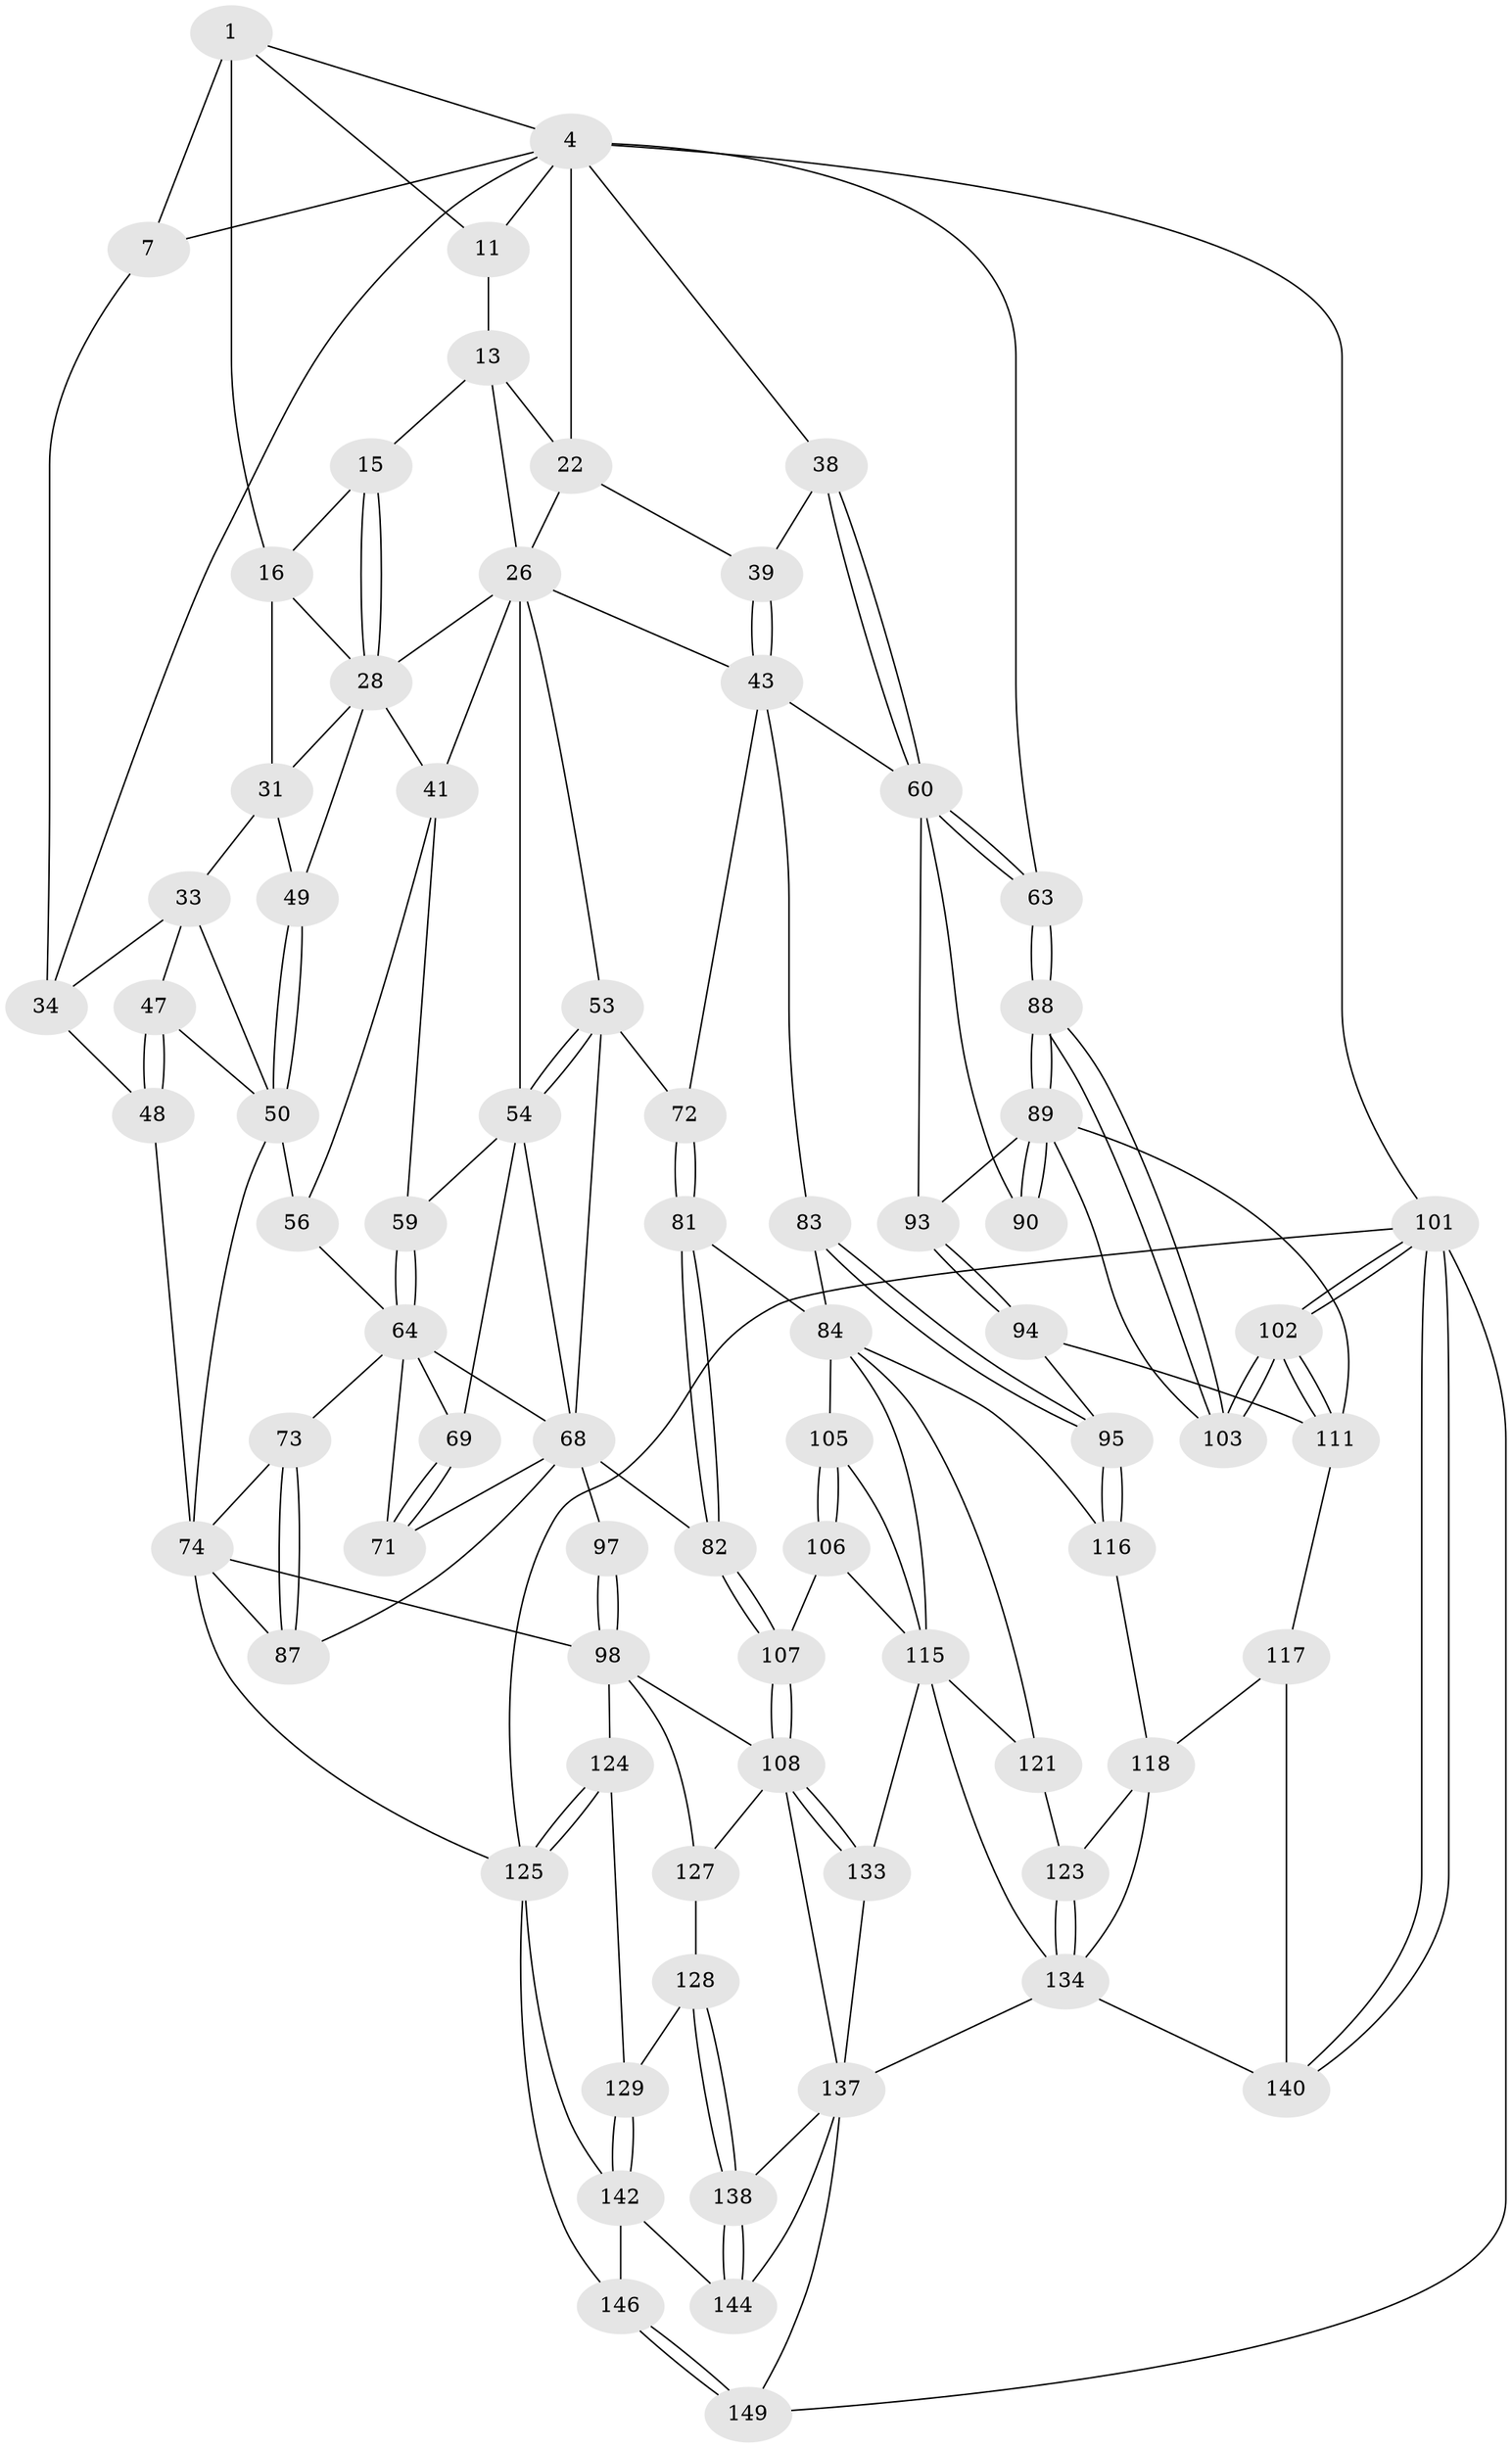 // original degree distribution, {3: 0.013333333333333334, 5: 0.56, 4: 0.22, 6: 0.20666666666666667}
// Generated by graph-tools (version 1.1) at 2025/17/03/09/25 04:17:18]
// undirected, 75 vertices, 177 edges
graph export_dot {
graph [start="1"]
  node [color=gray90,style=filled];
  1 [pos="+0.3386442760975448+0",super="+8+2"];
  4 [pos="+0.8410496969636115+0",super="+5+10"];
  7 [pos="+0.02307040324870835+0",super="+9"];
  11 [pos="+0.6655536140005109+0.020241416692098807",super="+12"];
  13 [pos="+0.5594451468263764+0.11758330175489412",super="+21+14"];
  15 [pos="+0.399808920548854+0.0974150679934994"];
  16 [pos="+0.37306912670877435+0.012162948808645812",super="+20"];
  22 [pos="+0.70152211788129+0.18708511476308792",super="+23"];
  26 [pos="+0.5058374088575778+0.2591504024855968",super="+27+42"];
  28 [pos="+0.3920079326229321+0.1960273811513434",super="+29"];
  31 [pos="+0.2359195504907389+0.25044933627184895",super="+32"];
  33 [pos="+0.08358215885330858+0.23088322471632455",super="+46"];
  34 [pos="+0.06649112042600702+0.1935369738843255",super="+35"];
  38 [pos="+0.8555299692481042+0.306390777854106"];
  39 [pos="+0.7490667199018229+0.2738398279711639"];
  41 [pos="+0.29642249433513007+0.34271274247496153",super="+55"];
  43 [pos="+0.678929295926446+0.43512754429708467",super="+44+62"];
  47 [pos="+0+0.4498383889373374"];
  48 [pos="+0+0.5467706865459744"];
  49 [pos="+0.165427870364577+0.34445254871525166"];
  50 [pos="+0.16010491030063137+0.3852708223903956",super="+51"];
  53 [pos="+0.4980566418317293+0.3788244598780832",super="+67"];
  54 [pos="+0.38655727044615906+0.35411274976901025",super="+57"];
  56 [pos="+0.24408165415812352+0.40844285655475765"];
  59 [pos="+0.3143625566116175+0.4111591846711402"];
  60 [pos="+0.8771502150791444+0.39052533997781785",super="+61"];
  63 [pos="+1+0.37662744535274134"];
  64 [pos="+0.3094231459482904+0.46084190492825183",super="+65"];
  68 [pos="+0.45625175496421655+0.46665942216016865",super="+70"];
  69 [pos="+0.3586250791278388+0.4549510273135761"];
  71 [pos="+0.3791593012819093+0.4818944497943958"];
  72 [pos="+0.5323706102353353+0.5298717414154427"];
  73 [pos="+0.21931499294972084+0.5258122944839394"];
  74 [pos="+0.170088528903026+0.5024688137633118",super="+75"];
  81 [pos="+0.5328100818282607+0.5652214811454739"];
  82 [pos="+0.4378500658601109+0.6186436523907693"];
  83 [pos="+0.7006906456945322+0.5268710331591226"];
  84 [pos="+0.6189839987584166+0.6059131430032263",super="+85+113"];
  87 [pos="+0.2196490516084968+0.5271211600577912"];
  88 [pos="+1+0.512769361731057"];
  89 [pos="+1+0.5196828643307985",super="+104"];
  90 [pos="+1+0.5115160492631552"];
  93 [pos="+0.8634808448231652+0.5875592422314325"];
  94 [pos="+0.8203503647638273+0.6272865515285424"];
  95 [pos="+0.8078386072204469+0.6328910537315897"];
  97 [pos="+0.2875904789498513+0.654889859934834"];
  98 [pos="+0.26770512862232476+0.698594842392721",super="+99"];
  101 [pos="+1+1",super="+131"];
  102 [pos="+1+0.8259340674309494"];
  103 [pos="+1+0.6746766626826104"];
  105 [pos="+0.5472045473938452+0.6793155666248172"];
  106 [pos="+0.48981258143005163+0.7619760635227453"];
  107 [pos="+0.44623558504527905+0.7470373477117461"];
  108 [pos="+0.363643120139652+0.7837228980770684",super="+109"];
  111 [pos="+0.9918060674427566+0.7899582770127922",super="+112"];
  115 [pos="+0.618369183437793+0.7057558092920444",super="+120"];
  116 [pos="+0.7830202096778772+0.665338646639841"];
  117 [pos="+0.8572289498975234+0.8413726057360421"];
  118 [pos="+0.852716976137933+0.841145034909465",super="+119"];
  121 [pos="+0.6769697875977787+0.7934553836898257"];
  123 [pos="+0.6980318496778021+0.7963099502482565"];
  124 [pos="+0.10426912595308646+0.7933447847339616"];
  125 [pos="+0+0.8716297109723449",super="+130"];
  127 [pos="+0.2115049227315861+0.8283422529882142"];
  128 [pos="+0.1811584615902025+0.8536706960038684"];
  129 [pos="+0.12444282141861612+0.859661970467152"];
  133 [pos="+0.4201415417739243+0.8928740211708983"];
  134 [pos="+0.7193369658938082+0.9938468915895333",super="+135+136"];
  137 [pos="+0.2944077889361042+0.9013411489772993",super="+139"];
  138 [pos="+0.23739795523596793+0.915382365283194"];
  140 [pos="+1+1",super="+141"];
  142 [pos="+0.12272849257204657+0.8640945208707969",super="+145"];
  144 [pos="+0.1813961826925698+0.9687133128993721"];
  146 [pos="+0.08549596706131446+0.9709365623464552"];
  149 [pos="+0+1"];
  1 -- 16 [weight=2];
  1 -- 4;
  1 -- 7;
  1 -- 11;
  4 -- 101 [weight=2];
  4 -- 38;
  4 -- 7;
  4 -- 22;
  4 -- 63;
  4 -- 11;
  4 -- 34;
  7 -- 34;
  11 -- 13 [weight=2];
  13 -- 22 [weight=2];
  13 -- 26;
  13 -- 15;
  15 -- 16;
  15 -- 28;
  15 -- 28;
  16 -- 31;
  16 -- 28;
  22 -- 39;
  22 -- 26;
  26 -- 41;
  26 -- 28;
  26 -- 54;
  26 -- 43;
  26 -- 53;
  28 -- 49;
  28 -- 41;
  28 -- 31;
  31 -- 33;
  31 -- 49;
  33 -- 34;
  33 -- 47;
  33 -- 50;
  34 -- 48;
  38 -- 39;
  38 -- 60;
  38 -- 60;
  39 -- 43;
  39 -- 43;
  41 -- 56;
  41 -- 59;
  43 -- 72;
  43 -- 83;
  43 -- 60;
  47 -- 48;
  47 -- 48;
  47 -- 50;
  48 -- 74;
  49 -- 50;
  49 -- 50;
  50 -- 56;
  50 -- 74;
  53 -- 54;
  53 -- 54;
  53 -- 72;
  53 -- 68;
  54 -- 59;
  54 -- 68;
  54 -- 69;
  56 -- 64;
  59 -- 64;
  59 -- 64;
  60 -- 63;
  60 -- 63;
  60 -- 90 [weight=2];
  60 -- 93;
  63 -- 88;
  63 -- 88;
  64 -- 69;
  64 -- 68;
  64 -- 71;
  64 -- 73;
  68 -- 97 [weight=2];
  68 -- 82;
  68 -- 71;
  68 -- 87;
  69 -- 71;
  69 -- 71;
  72 -- 81;
  72 -- 81;
  73 -- 74;
  73 -- 87;
  73 -- 87;
  74 -- 87;
  74 -- 125;
  74 -- 98;
  81 -- 82;
  81 -- 82;
  81 -- 84;
  82 -- 107;
  82 -- 107;
  83 -- 84;
  83 -- 95;
  83 -- 95;
  84 -- 105;
  84 -- 116;
  84 -- 121;
  84 -- 115;
  88 -- 89;
  88 -- 89;
  88 -- 103;
  88 -- 103;
  89 -- 90;
  89 -- 90;
  89 -- 111;
  89 -- 93;
  89 -- 103;
  93 -- 94;
  93 -- 94;
  94 -- 95;
  94 -- 111;
  95 -- 116;
  95 -- 116;
  97 -- 98;
  97 -- 98;
  98 -- 124;
  98 -- 127;
  98 -- 108;
  101 -- 102;
  101 -- 102;
  101 -- 140;
  101 -- 140;
  101 -- 149;
  101 -- 125;
  102 -- 103;
  102 -- 103;
  102 -- 111;
  102 -- 111;
  105 -- 106;
  105 -- 106;
  105 -- 115;
  106 -- 107;
  106 -- 115;
  107 -- 108;
  107 -- 108;
  108 -- 133;
  108 -- 133;
  108 -- 137;
  108 -- 127;
  111 -- 117;
  115 -- 133;
  115 -- 134;
  115 -- 121;
  116 -- 118;
  117 -- 118;
  117 -- 140;
  118 -- 134;
  118 -- 123;
  121 -- 123;
  123 -- 134;
  123 -- 134;
  124 -- 125;
  124 -- 125;
  124 -- 129;
  125 -- 142;
  125 -- 146;
  127 -- 128;
  128 -- 129;
  128 -- 138;
  128 -- 138;
  129 -- 142;
  129 -- 142;
  133 -- 137;
  134 -- 140 [weight=2];
  134 -- 137;
  137 -- 138;
  137 -- 144;
  137 -- 149;
  138 -- 144;
  138 -- 144;
  142 -- 144;
  142 -- 146;
  146 -- 149;
  146 -- 149;
}
